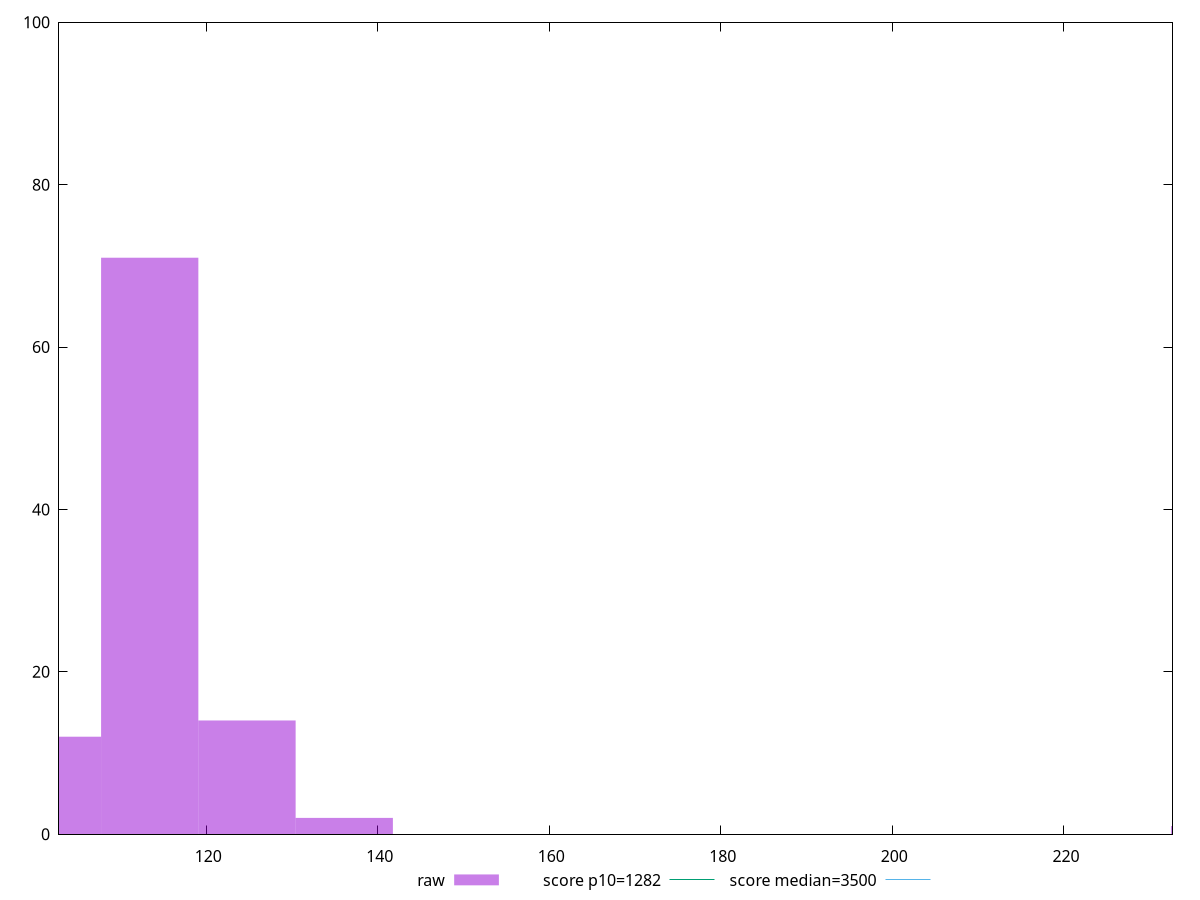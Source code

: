 reset

$raw <<EOF
113.41331353394884 71
124.75464488734372 14
102.07198218055395 12
238.16795842129255 1
136.0959762407386 2
EOF

set key outside below
set boxwidth 11.341331353394883
set xrange [102.83599999999998:232.66399999999996]
set yrange [0:100]
set trange [0:100]
set style fill transparent solid 0.5 noborder

set parametric
set terminal svg size 640, 490 enhanced background rgb 'white'
set output "report_00009_2021-02-08T22-37-41.559Z/bootup-time/samples/pages+cached+noadtech/raw/histogram.svg"

plot $raw title "raw" with boxes, \
     1282,t title "score p10=1282", \
     3500,t title "score median=3500"

reset

